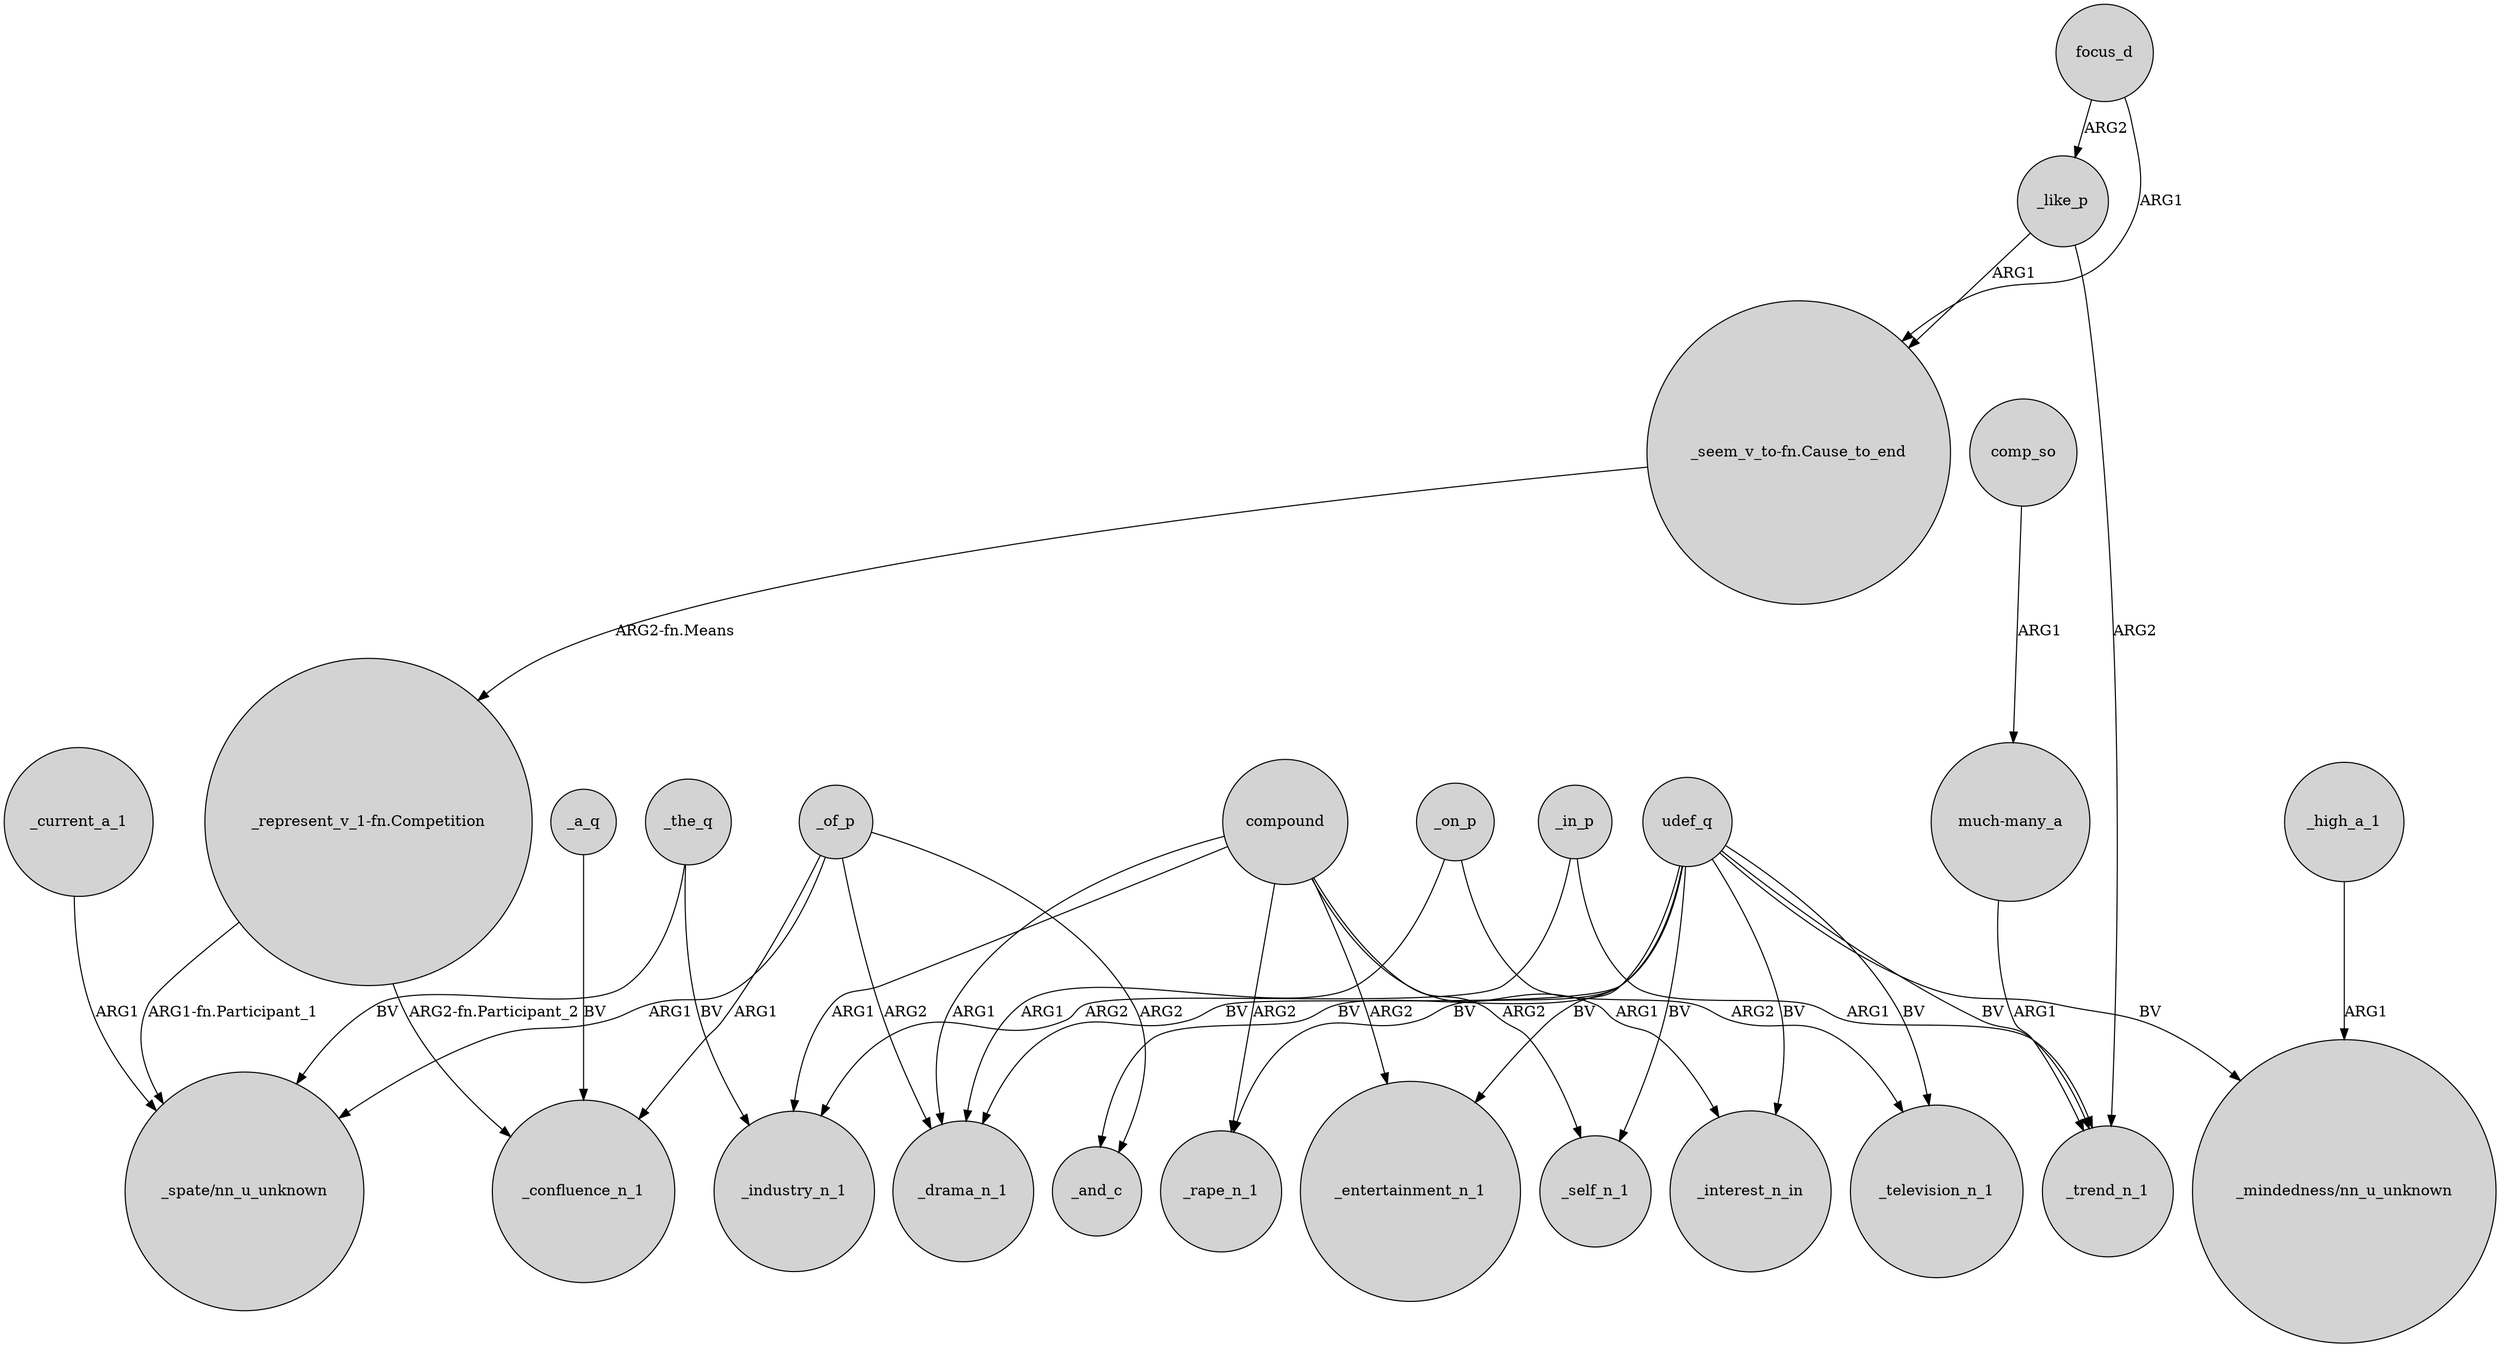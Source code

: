digraph {
	node [shape=circle style=filled]
	focus_d -> _like_p [label=ARG2]
	_of_p -> _confluence_n_1 [label=ARG1]
	udef_q -> _drama_n_1 [label=BV]
	_of_p -> _and_c [label=ARG2]
	compound -> _drama_n_1 [label=ARG1]
	udef_q -> _television_n_1 [label=BV]
	udef_q -> _entertainment_n_1 [label=BV]
	_a_q -> _confluence_n_1 [label=BV]
	_on_p -> _drama_n_1 [label=ARG1]
	"_represent_v_1-fn.Competition" -> "_spate/nn_u_unknown" [label="ARG1-fn.Participant_1"]
	compound -> _rape_n_1 [label=ARG2]
	compound -> _self_n_1 [label=ARG2]
	compound -> _interest_n_in [label=ARG1]
	_the_q -> "_spate/nn_u_unknown" [label=BV]
	_in_p -> _trend_n_1 [label=ARG1]
	udef_q -> _and_c [label=BV]
	_like_p -> _trend_n_1 [label=ARG2]
	_of_p -> _drama_n_1 [label=ARG2]
	compound -> _industry_n_1 [label=ARG1]
	udef_q -> _self_n_1 [label=BV]
	focus_d -> "_seem_v_to-fn.Cause_to_end" [label=ARG1]
	compound -> _entertainment_n_1 [label=ARG2]
	_in_p -> _industry_n_1 [label=ARG2]
	_high_a_1 -> "_mindedness/nn_u_unknown" [label=ARG1]
	udef_q -> "_mindedness/nn_u_unknown" [label=BV]
	_of_p -> "_spate/nn_u_unknown" [label=ARG1]
	udef_q -> _rape_n_1 [label=BV]
	"much-many_a" -> _trend_n_1 [label=ARG1]
	udef_q -> _interest_n_in [label=BV]
	"_represent_v_1-fn.Competition" -> _confluence_n_1 [label="ARG2-fn.Participant_2"]
	udef_q -> _trend_n_1 [label=BV]
	comp_so -> "much-many_a" [label=ARG1]
	_current_a_1 -> "_spate/nn_u_unknown" [label=ARG1]
	_on_p -> _television_n_1 [label=ARG2]
	_the_q -> _industry_n_1 [label=BV]
	_like_p -> "_seem_v_to-fn.Cause_to_end" [label=ARG1]
	"_seem_v_to-fn.Cause_to_end" -> "_represent_v_1-fn.Competition" [label="ARG2-fn.Means"]
}
